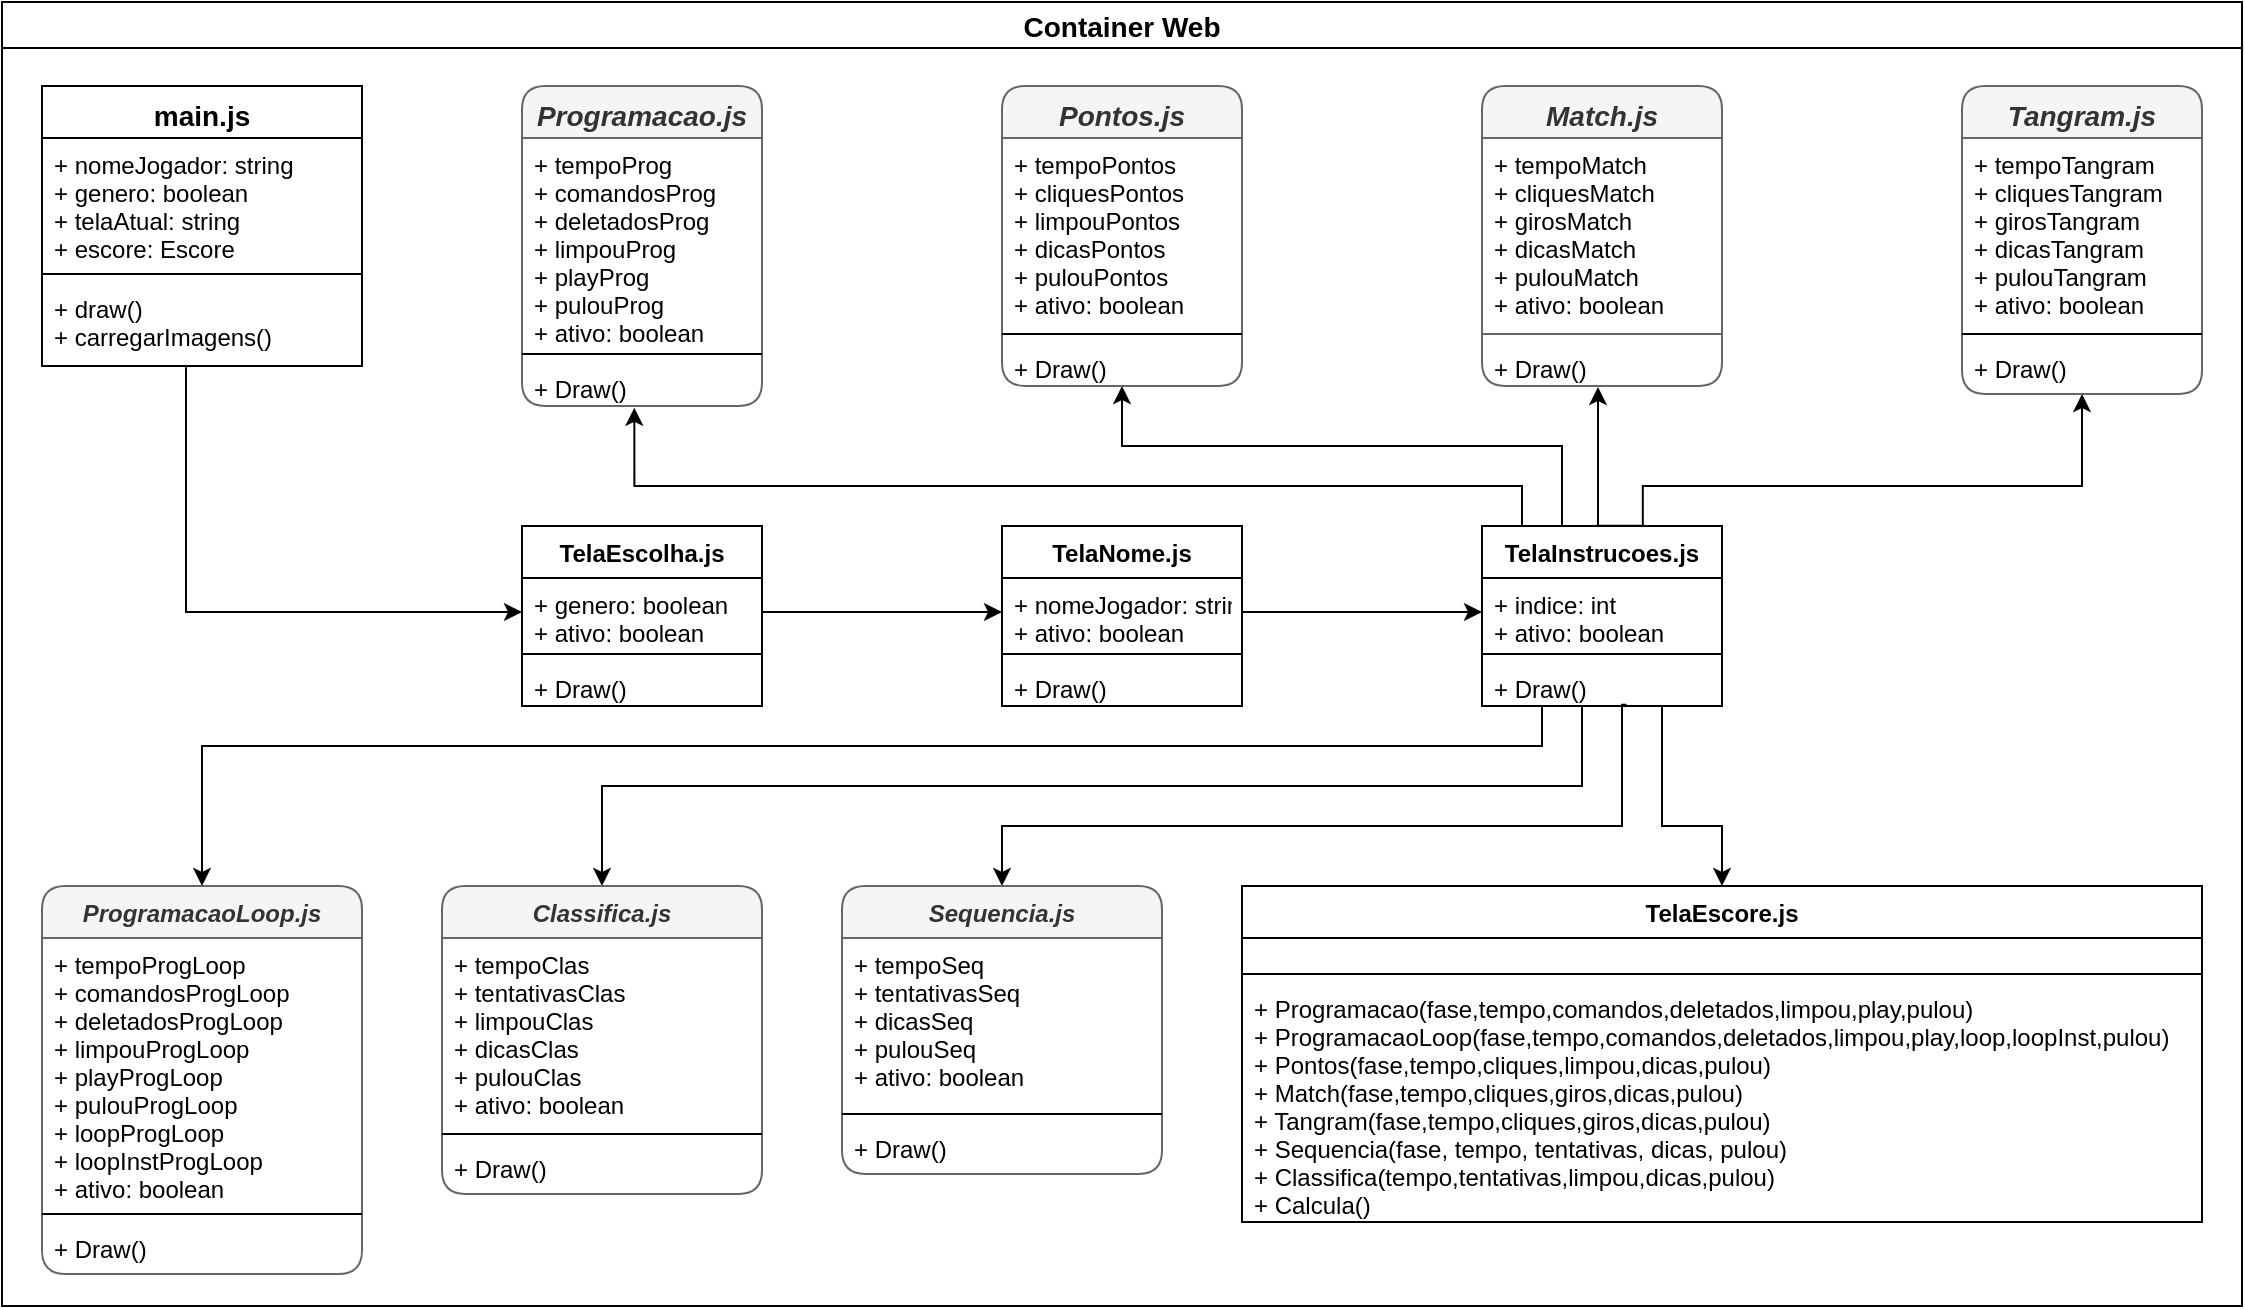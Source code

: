 <mxfile version="13.0.9">
    <diagram id="CObsmX-mPbSNwvxLEZ5Z" name="Page-1">
        <mxGraphModel dx="1227" dy="945" grid="1" gridSize="10" guides="1" tooltips="1" connect="1" arrows="1" fold="1" page="1" pageScale="1" pageWidth="1169" pageHeight="827" math="0" shadow="0">
            <root>
                <mxCell id="0"/>
                <mxCell id="1" parent="0"/>
                <mxCell id="75" style="edgeStyle=orthogonalEdgeStyle;rounded=0;orthogonalLoop=1;jettySize=auto;html=1;exitX=0;exitY=0;exitDx=0;exitDy=0;entryX=0.468;entryY=1.04;entryDx=0;entryDy=0;entryPerimeter=0;" parent="1" source="49" target="22" edge="1">
                    <mxGeometry relative="1" as="geometry">
                        <Array as="points">
                            <mxPoint x="780" y="300"/>
                            <mxPoint x="780" y="280"/>
                            <mxPoint x="336" y="280"/>
                        </Array>
                    </mxGeometry>
                </mxCell>
                <mxCell id="76" style="edgeStyle=orthogonalEdgeStyle;rounded=0;orthogonalLoop=1;jettySize=auto;html=1;exitX=0.417;exitY=0.009;exitDx=0;exitDy=0;entryX=0.5;entryY=1;entryDx=0;entryDy=0;entryPerimeter=0;exitPerimeter=0;" parent="1" source="49" target="42" edge="1">
                    <mxGeometry relative="1" as="geometry">
                        <Array as="points">
                            <mxPoint x="800" y="301"/>
                            <mxPoint x="800" y="260"/>
                            <mxPoint x="580" y="260"/>
                        </Array>
                    </mxGeometry>
                </mxCell>
                <mxCell id="77" style="edgeStyle=orthogonalEdgeStyle;rounded=0;orthogonalLoop=1;jettySize=auto;html=1;exitX=0.662;exitY=-0.002;exitDx=0;exitDy=0;entryX=0.48;entryY=1.024;entryDx=0;entryDy=0;entryPerimeter=0;exitPerimeter=0;" parent="1" source="49" target="38" edge="1">
                    <mxGeometry relative="1" as="geometry">
                        <Array as="points">
                            <mxPoint x="818" y="300"/>
                            <mxPoint x="818" y="231"/>
                        </Array>
                    </mxGeometry>
                </mxCell>
                <mxCell id="31" value="ProgramacaoLoop.js" style="swimlane;fontStyle=3;align=center;verticalAlign=top;childLayout=stackLayout;horizontal=1;startSize=26;horizontalStack=0;resizeParent=1;resizeParentMax=0;resizeLast=0;collapsible=1;marginBottom=0;fillColor=#f5f5f5;strokeColor=#666666;fontColor=#333333;rounded=1;" parent="1" vertex="1">
                    <mxGeometry x="40" y="480" width="160" height="194" as="geometry"/>
                </mxCell>
                <mxCell id="32" value="+ tempoProgLoop&#10;+ comandosProgLoop&#10;+ deletadosProgLoop&#10;+ limpouProgLoop&#10;+ playProgLoop&#10;+ pulouProgLoop&#10;+ loopProgLoop&#10;+ loopInstProgLoop&#10;+ ativo: boolean" style="text;strokeColor=none;fillColor=none;align=left;verticalAlign=top;spacingLeft=4;spacingRight=4;overflow=hidden;rotatable=0;points=[[0,0.5],[1,0.5]];portConstraint=eastwest;" parent="31" vertex="1">
                    <mxGeometry y="26" width="160" height="134" as="geometry"/>
                </mxCell>
                <mxCell id="33" value="" style="line;strokeWidth=1;fillColor=none;align=left;verticalAlign=middle;spacingTop=-1;spacingLeft=3;spacingRight=3;rotatable=0;labelPosition=right;points=[];portConstraint=eastwest;" parent="31" vertex="1">
                    <mxGeometry y="160" width="160" height="8" as="geometry"/>
                </mxCell>
                <mxCell id="34" value="+ Draw()" style="text;strokeColor=none;fillColor=none;align=left;verticalAlign=top;spacingLeft=4;spacingRight=4;overflow=hidden;rotatable=0;points=[[0,0.5],[1,0.5]];portConstraint=eastwest;" parent="31" vertex="1">
                    <mxGeometry y="168" width="160" height="26" as="geometry"/>
                </mxCell>
                <mxCell id="79" style="edgeStyle=orthogonalEdgeStyle;rounded=0;orthogonalLoop=1;jettySize=auto;html=1;exitX=0.45;exitY=1.015;exitDx=0;exitDy=0;entryX=0;entryY=0.5;entryDx=0;entryDy=0;exitPerimeter=0;" parent="1" source="5" target="7" edge="1">
                    <mxGeometry relative="1" as="geometry"/>
                </mxCell>
                <mxCell id="80" style="edgeStyle=orthogonalEdgeStyle;rounded=0;orthogonalLoop=1;jettySize=auto;html=1;exitX=1;exitY=0.5;exitDx=0;exitDy=0;entryX=0;entryY=0.5;entryDx=0;entryDy=0;" parent="1" source="7" target="16" edge="1">
                    <mxGeometry relative="1" as="geometry"/>
                </mxCell>
                <mxCell id="15" value="TelaNome.js" style="swimlane;fontStyle=1;align=center;verticalAlign=top;childLayout=stackLayout;horizontal=1;startSize=26;horizontalStack=0;resizeParent=1;resizeParentMax=0;resizeLast=0;collapsible=1;marginBottom=0;" parent="1" vertex="1">
                    <mxGeometry x="520" y="300" width="120" height="90" as="geometry">
                        <mxRectangle x="280" y="156" width="100" height="26" as="alternateBounds"/>
                    </mxGeometry>
                </mxCell>
                <mxCell id="16" value="+ nomeJogador: string&#10;+ ativo: boolean" style="text;strokeColor=none;fillColor=none;align=left;verticalAlign=top;spacingLeft=4;spacingRight=4;overflow=hidden;rotatable=0;points=[[0,0.5],[1,0.5]];portConstraint=eastwest;" parent="15" vertex="1">
                    <mxGeometry y="26" width="120" height="34" as="geometry"/>
                </mxCell>
                <mxCell id="17" value="" style="line;strokeWidth=1;fillColor=none;align=left;verticalAlign=middle;spacingTop=-1;spacingLeft=3;spacingRight=3;rotatable=0;labelPosition=right;points=[];portConstraint=eastwest;" parent="15" vertex="1">
                    <mxGeometry y="60" width="120" height="8" as="geometry"/>
                </mxCell>
                <mxCell id="18" value="+ Draw()" style="text;strokeColor=none;fillColor=none;align=left;verticalAlign=top;spacingLeft=4;spacingRight=4;overflow=hidden;rotatable=0;points=[[0,0.5],[1,0.5]];portConstraint=eastwest;" parent="15" vertex="1">
                    <mxGeometry y="68" width="120" height="22" as="geometry"/>
                </mxCell>
                <mxCell id="81" style="edgeStyle=orthogonalEdgeStyle;rounded=0;orthogonalLoop=1;jettySize=auto;html=1;exitX=1;exitY=0.5;exitDx=0;exitDy=0;entryX=0;entryY=0.5;entryDx=0;entryDy=0;" parent="1" source="16" target="50" edge="1">
                    <mxGeometry relative="1" as="geometry"/>
                </mxCell>
                <mxCell id="83" style="edgeStyle=orthogonalEdgeStyle;rounded=0;orthogonalLoop=1;jettySize=auto;html=1;entryX=0.5;entryY=0;entryDx=0;entryDy=0;" parent="1" source="49" target="27" edge="1">
                    <mxGeometry relative="1" as="geometry">
                        <Array as="points">
                            <mxPoint x="810" y="430"/>
                            <mxPoint x="320" y="430"/>
                        </Array>
                    </mxGeometry>
                </mxCell>
                <mxCell id="85" style="edgeStyle=orthogonalEdgeStyle;rounded=0;orthogonalLoop=1;jettySize=auto;html=1;exitX=0.67;exitY=0.002;exitDx=0;exitDy=0;exitPerimeter=0;" parent="1" source="49" target="46" edge="1">
                    <mxGeometry relative="1" as="geometry">
                        <Array as="points">
                            <mxPoint x="840" y="280"/>
                            <mxPoint x="1060" y="280"/>
                        </Array>
                    </mxGeometry>
                </mxCell>
                <mxCell id="82" style="edgeStyle=orthogonalEdgeStyle;rounded=0;orthogonalLoop=1;jettySize=auto;html=1;" parent="1" source="52" target="31" edge="1">
                    <mxGeometry relative="1" as="geometry">
                        <Array as="points">
                            <mxPoint x="790" y="410"/>
                            <mxPoint x="120" y="410"/>
                        </Array>
                    </mxGeometry>
                </mxCell>
                <mxCell id="86" style="edgeStyle=orthogonalEdgeStyle;rounded=0;orthogonalLoop=1;jettySize=auto;html=1;exitX=0.602;exitY=0.973;exitDx=0;exitDy=0;exitPerimeter=0;entryX=0.5;entryY=0;entryDx=0;entryDy=0;" parent="1" source="52" target="23" edge="1">
                    <mxGeometry relative="1" as="geometry">
                        <Array as="points">
                            <mxPoint x="830" y="389"/>
                            <mxPoint x="830" y="450"/>
                            <mxPoint x="520" y="450"/>
                        </Array>
                    </mxGeometry>
                </mxCell>
                <mxCell id="87" style="edgeStyle=orthogonalEdgeStyle;rounded=0;orthogonalLoop=1;jettySize=auto;html=1;entryX=0.5;entryY=0;entryDx=0;entryDy=0;" parent="1" source="52" target="53" edge="1">
                    <mxGeometry relative="1" as="geometry">
                        <Array as="points">
                            <mxPoint x="850" y="450"/>
                            <mxPoint x="880" y="450"/>
                        </Array>
                    </mxGeometry>
                </mxCell>
                <mxCell id="27" value="Classifica.js" style="swimlane;fontStyle=3;align=center;verticalAlign=top;childLayout=stackLayout;horizontal=1;startSize=26;horizontalStack=0;resizeParent=1;resizeParentMax=0;resizeLast=0;collapsible=1;marginBottom=0;fillColor=#f5f5f5;strokeColor=#666666;fontColor=#333333;rounded=1;" parent="1" vertex="1">
                    <mxGeometry x="240" y="480" width="160" height="154" as="geometry"/>
                </mxCell>
                <mxCell id="28" value="+ tempoClas&#10;+ tentativasClas&#10;+ limpouClas&#10;+ dicasClas&#10;+ pulouClas&#10;+ ativo: boolean" style="text;strokeColor=none;fillColor=none;align=left;verticalAlign=top;spacingLeft=4;spacingRight=4;overflow=hidden;rotatable=0;points=[[0,0.5],[1,0.5]];portConstraint=eastwest;" parent="27" vertex="1">
                    <mxGeometry y="26" width="160" height="94" as="geometry"/>
                </mxCell>
                <mxCell id="29" value="" style="line;strokeWidth=1;fillColor=none;align=left;verticalAlign=middle;spacingTop=-1;spacingLeft=3;spacingRight=3;rotatable=0;labelPosition=right;points=[];portConstraint=eastwest;" parent="27" vertex="1">
                    <mxGeometry y="120" width="160" height="8" as="geometry"/>
                </mxCell>
                <mxCell id="30" value="+ Draw()" style="text;strokeColor=none;fillColor=none;align=left;verticalAlign=top;spacingLeft=4;spacingRight=4;overflow=hidden;rotatable=0;points=[[0,0.5],[1,0.5]];portConstraint=eastwest;" parent="27" vertex="1">
                    <mxGeometry y="128" width="160" height="26" as="geometry"/>
                </mxCell>
                <mxCell id="23" value="Sequencia.js" style="swimlane;fontStyle=3;align=center;verticalAlign=top;childLayout=stackLayout;horizontal=1;startSize=26;horizontalStack=0;resizeParent=1;resizeParentMax=0;resizeLast=0;collapsible=1;marginBottom=0;rounded=1;fillColor=#f5f5f5;strokeColor=#666666;fontColor=#333333;" parent="1" vertex="1">
                    <mxGeometry x="440" y="480" width="160" height="144" as="geometry"/>
                </mxCell>
                <mxCell id="24" value="+ tempoSeq&#10;+ tentativasSeq&#10;+ dicasSeq&#10;+ pulouSeq&#10;+ ativo: boolean" style="text;strokeColor=none;fillColor=none;align=left;verticalAlign=top;spacingLeft=4;spacingRight=4;overflow=hidden;rotatable=0;points=[[0,0.5],[1,0.5]];portConstraint=eastwest;" parent="23" vertex="1">
                    <mxGeometry y="26" width="160" height="84" as="geometry"/>
                </mxCell>
                <mxCell id="25" value="" style="line;strokeWidth=1;fillColor=none;align=left;verticalAlign=middle;spacingTop=-1;spacingLeft=3;spacingRight=3;rotatable=0;labelPosition=right;points=[];portConstraint=eastwest;" parent="23" vertex="1">
                    <mxGeometry y="110" width="160" height="8" as="geometry"/>
                </mxCell>
                <mxCell id="26" value="+ Draw()" style="text;strokeColor=none;fillColor=none;align=left;verticalAlign=top;spacingLeft=4;spacingRight=4;overflow=hidden;rotatable=0;points=[[0,0.5],[1,0.5]];portConstraint=eastwest;" parent="23" vertex="1">
                    <mxGeometry y="118" width="160" height="26" as="geometry"/>
                </mxCell>
                <mxCell id="53" value="TelaEscore.js" style="swimlane;fontStyle=1;align=center;verticalAlign=top;childLayout=stackLayout;horizontal=1;startSize=26;horizontalStack=0;resizeParent=1;resizeParentMax=0;resizeLast=0;collapsible=1;marginBottom=0;" parent="1" vertex="1">
                    <mxGeometry x="640" y="480" width="480" height="168" as="geometry"/>
                </mxCell>
                <mxCell id="54" value=" " style="text;strokeColor=none;fillColor=none;align=left;verticalAlign=top;spacingLeft=4;spacingRight=4;overflow=hidden;rotatable=0;points=[[0,0.5],[1,0.5]];portConstraint=eastwest;" parent="53" vertex="1">
                    <mxGeometry y="26" width="480" height="14" as="geometry"/>
                </mxCell>
                <mxCell id="55" value="" style="line;strokeWidth=1;fillColor=none;align=left;verticalAlign=middle;spacingTop=-1;spacingLeft=3;spacingRight=3;rotatable=0;labelPosition=right;points=[];portConstraint=eastwest;" parent="53" vertex="1">
                    <mxGeometry y="40" width="480" height="8" as="geometry"/>
                </mxCell>
                <mxCell id="56" value="+ Programacao(fase,tempo,comandos,deletados,limpou,play,pulou)&#10;+ ProgramacaoLoop(fase,tempo,comandos,deletados,limpou,play,loop,loopInst,pulou)&#10;+ Pontos(fase,tempo,cliques,limpou,dicas,pulou)&#10;+ Match(fase,tempo,cliques,giros,dicas,pulou)&#10;+ Tangram(fase,tempo,cliques,giros,dicas,pulou)&#10;+ Sequencia(fase, tempo, tentativas, dicas, pulou)&#10;+ Classifica(tempo,tentativas,limpou,dicas,pulou)&#10;+ Calcula()" style="text;strokeColor=none;fillColor=none;align=left;verticalAlign=top;spacingLeft=4;spacingRight=4;overflow=hidden;rotatable=0;points=[[0,0.5],[1,0.5]];portConstraint=eastwest;" parent="53" vertex="1">
                    <mxGeometry y="48" width="480" height="120" as="geometry"/>
                </mxCell>
                <mxCell id="43" value="Tangram.js" style="swimlane;fontStyle=3;align=center;verticalAlign=top;childLayout=stackLayout;horizontal=1;startSize=26;horizontalStack=0;resizeParent=1;resizeParentMax=0;resizeLast=0;collapsible=1;marginBottom=0;fontSize=14;fillColor=#f5f5f5;rounded=1;swimlaneLine=1;glass=0;comic=0;shadow=0;swimlaneFillColor=#ffffff;strokeColor=#666666;fontColor=#333333;" parent="1" vertex="1">
                    <mxGeometry x="1000" y="80" width="120" height="154" as="geometry"/>
                </mxCell>
                <mxCell id="44" value="+ tempoTangram&#10;+ cliquesTangram&#10;+ girosTangram&#10;+ dicasTangram&#10;+ pulouTangram&#10;+ ativo: boolean" style="text;strokeColor=none;fillColor=none;align=left;verticalAlign=top;spacingLeft=4;spacingRight=4;overflow=hidden;rotatable=0;points=[[0,0.5],[1,0.5]];portConstraint=eastwest;" parent="43" vertex="1">
                    <mxGeometry y="26" width="120" height="94" as="geometry"/>
                </mxCell>
                <mxCell id="45" value="" style="line;strokeWidth=1;fillColor=none;align=left;verticalAlign=middle;spacingTop=-1;spacingLeft=3;spacingRight=3;rotatable=0;labelPosition=right;points=[];portConstraint=eastwest;" parent="43" vertex="1">
                    <mxGeometry y="120" width="120" height="8" as="geometry"/>
                </mxCell>
                <mxCell id="46" value="+ Draw()" style="text;strokeColor=none;fillColor=none;align=left;verticalAlign=top;spacingLeft=4;spacingRight=4;overflow=hidden;rotatable=0;points=[[0,0.5],[1,0.5]];portConstraint=eastwest;" parent="43" vertex="1">
                    <mxGeometry y="128" width="120" height="26" as="geometry"/>
                </mxCell>
                <mxCell id="6" value="TelaEscolha.js" style="swimlane;fontStyle=1;align=center;verticalAlign=top;childLayout=stackLayout;horizontal=1;startSize=26;horizontalStack=0;resizeParent=1;resizeParentMax=0;resizeLast=0;collapsible=1;marginBottom=0;" parent="1" vertex="1">
                    <mxGeometry x="280" y="300" width="120" height="90" as="geometry"/>
                </mxCell>
                <mxCell id="7" value="+ genero: boolean&#10;+ ativo: boolean" style="text;strokeColor=none;fillColor=none;align=left;verticalAlign=top;spacingLeft=4;spacingRight=4;overflow=hidden;rotatable=0;points=[[0,0.5],[1,0.5]];portConstraint=eastwest;" parent="6" vertex="1">
                    <mxGeometry y="26" width="120" height="34" as="geometry"/>
                </mxCell>
                <mxCell id="8" value="" style="line;strokeWidth=1;fillColor=none;align=left;verticalAlign=middle;spacingTop=-1;spacingLeft=3;spacingRight=3;rotatable=0;labelPosition=right;points=[];portConstraint=eastwest;" parent="6" vertex="1">
                    <mxGeometry y="60" width="120" height="8" as="geometry"/>
                </mxCell>
                <mxCell id="9" value="+ Draw()" style="text;strokeColor=none;fillColor=none;align=left;verticalAlign=top;spacingLeft=4;spacingRight=4;overflow=hidden;rotatable=0;points=[[0,0.5],[1,0.5]];portConstraint=eastwest;" parent="6" vertex="1">
                    <mxGeometry y="68" width="120" height="22" as="geometry"/>
                </mxCell>
                <mxCell id="2" value="main.js" style="swimlane;fontStyle=1;align=center;verticalAlign=top;childLayout=stackLayout;horizontal=1;startSize=26;horizontalStack=0;resizeParent=1;resizeParentMax=0;resizeLast=0;collapsible=1;marginBottom=0;fontSize=14;glass=0;comic=0;" parent="1" vertex="1">
                    <mxGeometry x="40" y="80" width="160" height="140" as="geometry"/>
                </mxCell>
                <mxCell id="3" value="+ nomeJogador: string&#10;+ genero: boolean&#10;+ telaAtual: string&#10;+ escore: Escore" style="text;strokeColor=none;fillColor=none;align=left;verticalAlign=top;spacingLeft=4;spacingRight=4;overflow=hidden;rotatable=0;points=[[0,0.5],[1,0.5]];portConstraint=eastwest;" parent="2" vertex="1">
                    <mxGeometry y="26" width="160" height="64" as="geometry"/>
                </mxCell>
                <mxCell id="4" value="" style="line;strokeWidth=1;fillColor=none;align=left;verticalAlign=middle;spacingTop=-1;spacingLeft=3;spacingRight=3;rotatable=0;labelPosition=right;points=[];portConstraint=eastwest;" parent="2" vertex="1">
                    <mxGeometry y="90" width="160" height="8" as="geometry"/>
                </mxCell>
                <mxCell id="5" value="+ draw()&#10;+ carregarImagens()" style="text;strokeColor=none;fillColor=none;align=left;verticalAlign=top;spacingLeft=4;spacingRight=4;overflow=hidden;rotatable=0;points=[[0,0.5],[1,0.5]];portConstraint=eastwest;" parent="2" vertex="1">
                    <mxGeometry y="98" width="160" height="42" as="geometry"/>
                </mxCell>
                <mxCell id="19" value="Programacao.js" style="swimlane;fontStyle=3;align=center;verticalAlign=top;childLayout=stackLayout;horizontal=1;startSize=26;horizontalStack=0;resizeParent=1;resizeParentMax=0;resizeLast=0;collapsible=1;marginBottom=0;fontSize=14;rounded=1;fillColor=#f5f5f5;strokeColor=#666666;fontColor=#333333;" parent="1" vertex="1">
                    <mxGeometry x="280" y="80" width="120" height="160" as="geometry"/>
                </mxCell>
                <mxCell id="20" value="&#9;+ tempoProg&#10;+ comandosProg&#10;+ deletadosProg&#10;+ limpouProg&#10;+ playProg&#10;+ pulouProg&#10;+ ativo: boolean" style="text;strokeColor=none;fillColor=none;align=left;verticalAlign=top;spacingLeft=4;spacingRight=4;overflow=hidden;rotatable=0;points=[[0,0.5],[1,0.5]];portConstraint=eastwest;" parent="19" vertex="1">
                    <mxGeometry y="26" width="120" height="104" as="geometry"/>
                </mxCell>
                <mxCell id="21" value="" style="line;strokeWidth=1;fillColor=none;align=left;verticalAlign=middle;spacingTop=-1;spacingLeft=3;spacingRight=3;rotatable=0;labelPosition=right;points=[];portConstraint=eastwest;" parent="19" vertex="1">
                    <mxGeometry y="130" width="120" height="8" as="geometry"/>
                </mxCell>
                <mxCell id="22" value="+ Draw()" style="text;strokeColor=none;fillColor=none;align=left;verticalAlign=top;spacingLeft=4;spacingRight=4;overflow=hidden;rotatable=0;points=[[0,0.5],[1,0.5]];portConstraint=eastwest;" parent="19" vertex="1">
                    <mxGeometry y="138" width="120" height="22" as="geometry"/>
                </mxCell>
                <mxCell id="39" value="Pontos.js" style="swimlane;fontStyle=3;align=center;verticalAlign=top;childLayout=stackLayout;horizontal=1;startSize=26;horizontalStack=0;resizeParent=1;resizeParentMax=0;resizeLast=0;collapsible=1;marginBottom=0;fontSize=14;fillColor=#f5f5f5;strokeColor=#666666;fontColor=#333333;rounded=1;" parent="1" vertex="1">
                    <mxGeometry x="520" y="80" width="120" height="150" as="geometry"/>
                </mxCell>
                <mxCell id="40" value="+ tempoPontos&#10;+ cliquesPontos&#10;+ limpouPontos&#10;+ dicasPontos&#10;+ pulouPontos&#10;+ ativo: boolean" style="text;strokeColor=none;fillColor=none;align=left;verticalAlign=top;spacingLeft=4;spacingRight=4;overflow=hidden;rotatable=0;points=[[0,0.5],[1,0.5]];portConstraint=eastwest;" parent="39" vertex="1">
                    <mxGeometry y="26" width="120" height="94" as="geometry"/>
                </mxCell>
                <mxCell id="41" value="" style="line;strokeWidth=1;fillColor=none;align=left;verticalAlign=middle;spacingTop=-1;spacingLeft=3;spacingRight=3;rotatable=0;labelPosition=right;points=[];portConstraint=eastwest;" parent="39" vertex="1">
                    <mxGeometry y="120" width="120" height="8" as="geometry"/>
                </mxCell>
                <mxCell id="42" value="+ Draw()" style="text;strokeColor=none;fillColor=none;align=left;verticalAlign=top;spacingLeft=4;spacingRight=4;overflow=hidden;rotatable=0;points=[[0,0.5],[1,0.5]];portConstraint=eastwest;" parent="39" vertex="1">
                    <mxGeometry y="128" width="120" height="22" as="geometry"/>
                </mxCell>
                <mxCell id="49" value="TelaInstrucoes.js" style="swimlane;fontStyle=1;align=center;verticalAlign=top;childLayout=stackLayout;horizontal=1;startSize=26;horizontalStack=0;resizeParent=1;resizeParentMax=0;resizeLast=0;collapsible=1;marginBottom=0;" parent="1" vertex="1">
                    <mxGeometry x="760" y="300" width="120" height="90" as="geometry"/>
                </mxCell>
                <mxCell id="50" value="+ indice: int&#10;+ ativo: boolean" style="text;strokeColor=none;fillColor=none;align=left;verticalAlign=top;spacingLeft=4;spacingRight=4;overflow=hidden;rotatable=0;points=[[0,0.5],[1,0.5]];portConstraint=eastwest;" parent="49" vertex="1">
                    <mxGeometry y="26" width="120" height="34" as="geometry"/>
                </mxCell>
                <mxCell id="51" value="" style="line;strokeWidth=1;fillColor=none;align=left;verticalAlign=middle;spacingTop=-1;spacingLeft=3;spacingRight=3;rotatable=0;labelPosition=right;points=[];portConstraint=eastwest;" parent="49" vertex="1">
                    <mxGeometry y="60" width="120" height="8" as="geometry"/>
                </mxCell>
                <mxCell id="52" value="+ Draw()" style="text;strokeColor=none;fillColor=none;align=left;verticalAlign=top;spacingLeft=4;spacingRight=4;overflow=hidden;rotatable=0;points=[[0,0.5],[1,0.5]];portConstraint=eastwest;" parent="49" vertex="1">
                    <mxGeometry y="68" width="120" height="22" as="geometry"/>
                </mxCell>
                <mxCell id="35" value="Match.js" style="swimlane;fontStyle=3;align=center;verticalAlign=top;childLayout=stackLayout;horizontal=1;startSize=26;horizontalStack=0;resizeParent=1;resizeParentMax=0;resizeLast=0;collapsible=1;marginBottom=0;fontSize=14;rounded=1;fillColor=#f5f5f5;strokeColor=#666666;fontColor=#333333;" parent="1" vertex="1">
                    <mxGeometry x="760" y="80" width="120" height="150" as="geometry"/>
                </mxCell>
                <mxCell id="36" value="+ tempoMatch&#10;+ cliquesMatch&#10;+ girosMatch&#10;+ dicasMatch&#10;+ pulouMatch&#10;+ ativo: boolean" style="text;align=left;verticalAlign=top;spacingLeft=4;spacingRight=4;overflow=hidden;rotatable=0;points=[[0,0.5],[1,0.5]];portConstraint=eastwest;" parent="35" vertex="1">
                    <mxGeometry y="26" width="120" height="94" as="geometry"/>
                </mxCell>
                <mxCell id="37" value="" style="line;strokeWidth=1;fillColor=#f5f5f5;align=left;verticalAlign=middle;spacingTop=-1;spacingLeft=3;spacingRight=3;rotatable=0;labelPosition=right;points=[];portConstraint=eastwest;strokeColor=#666666;fontColor=#333333;" parent="35" vertex="1">
                    <mxGeometry y="120" width="120" height="8" as="geometry"/>
                </mxCell>
                <mxCell id="38" value="+ Draw()" style="text;strokeColor=none;fillColor=none;align=left;verticalAlign=top;spacingLeft=4;spacingRight=4;overflow=hidden;rotatable=0;points=[[0,0.5],[1,0.5]];portConstraint=eastwest;" parent="35" vertex="1">
                    <mxGeometry y="128" width="120" height="22" as="geometry"/>
                </mxCell>
                <mxCell id="98" value="Container Web" style="swimlane;align=center;startSize=23;fontSize=14;fontStyle=1" vertex="1" parent="1">
                    <mxGeometry x="20" y="38" width="1120" height="652" as="geometry"/>
                </mxCell>
            </root>
        </mxGraphModel>
    </diagram>
</mxfile>